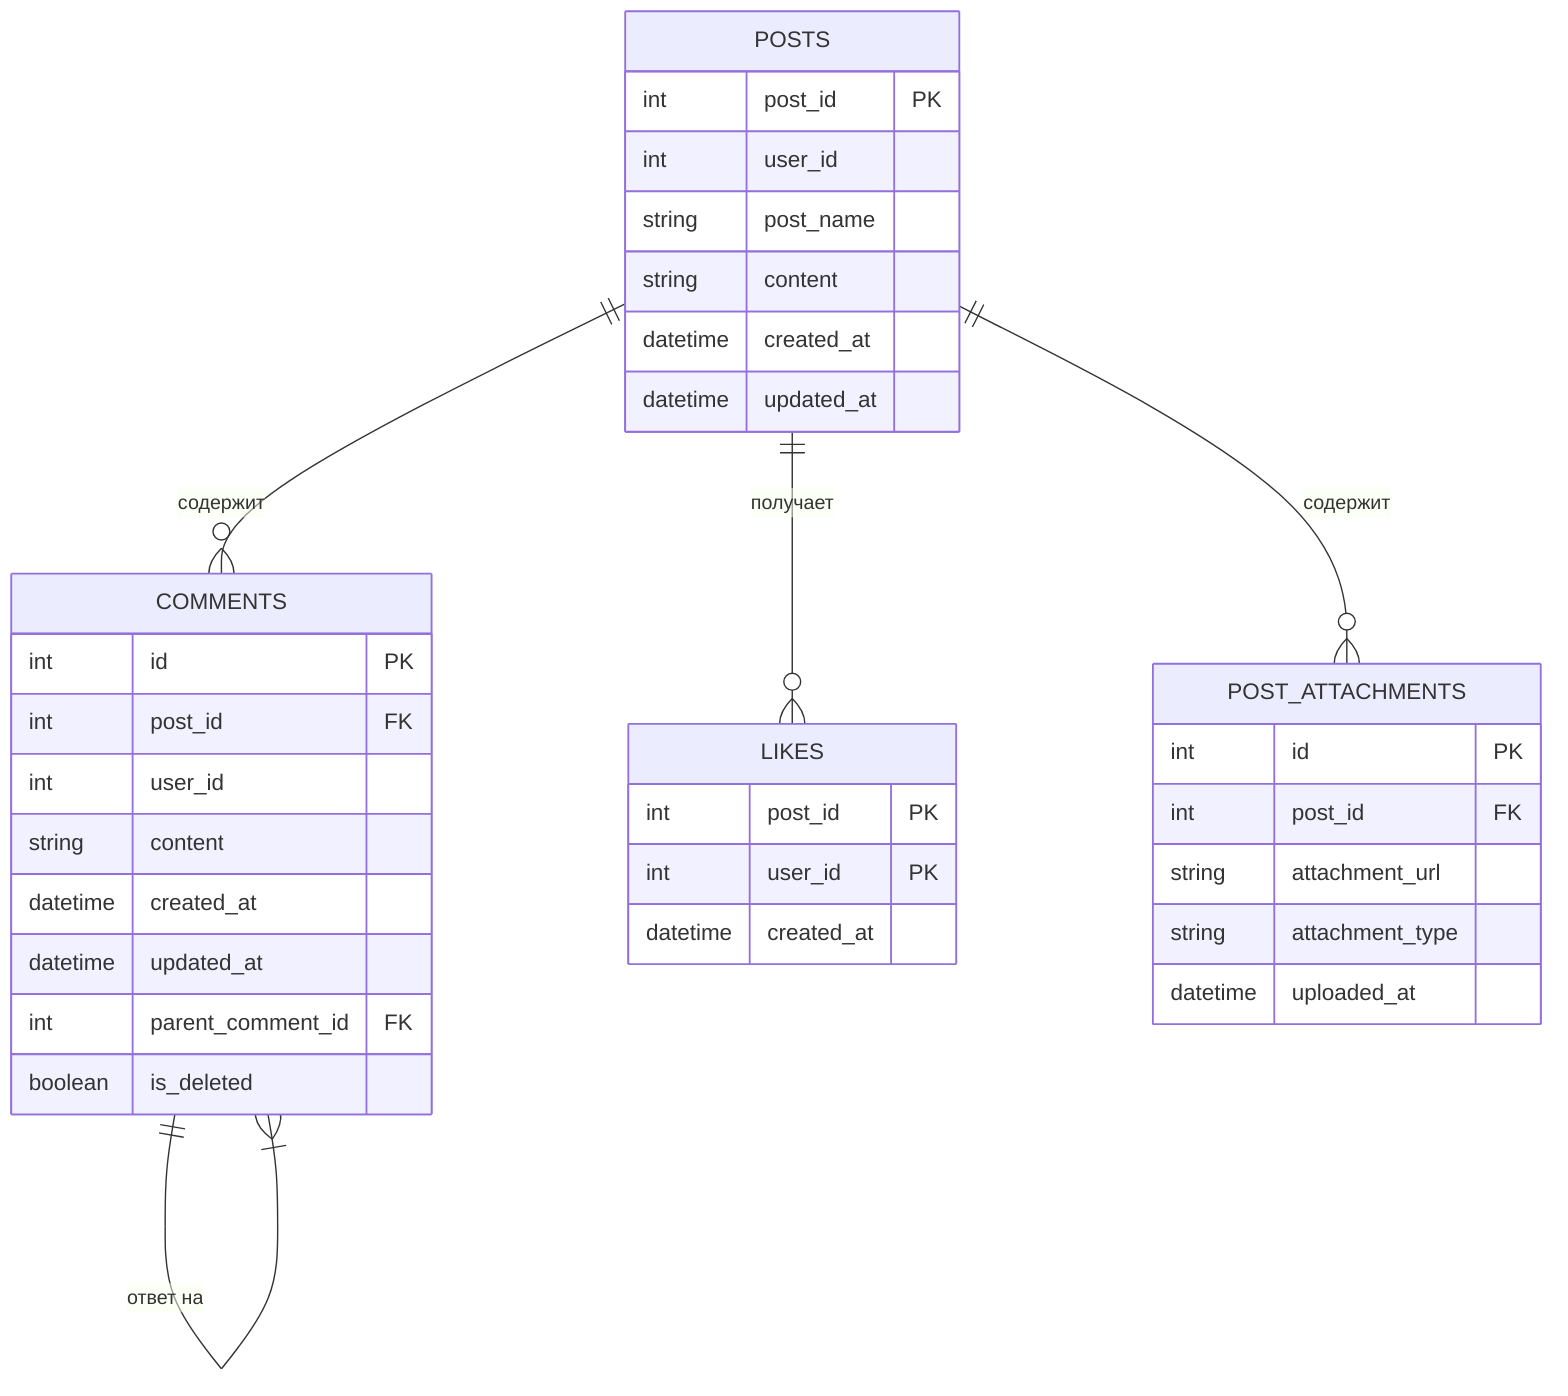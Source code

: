 erDiagram
    POSTS {
        int post_id PK
        int user_id
        string post_name
        string content
        datetime created_at
        datetime updated_at
    }
    COMMENTS {
        int id PK
        int post_id FK
        int user_id
        string content
        datetime created_at
        datetime updated_at
        int parent_comment_id FK
        boolean is_deleted
    }
    LIKES {
        int post_id PK
        int user_id PK
        datetime created_at
    }
    POST_ATTACHMENTS {
        int id PK
        int post_id FK
        string attachment_url
        string attachment_type
        datetime uploaded_at
    }

    POSTS ||--o{ POST_ATTACHMENTS : "содержит"
    POSTS ||--o{ COMMENTS : "содержит"
    POSTS ||--o{ LIKES : "получает"
    COMMENTS ||--|{ COMMENTS : "ответ на"